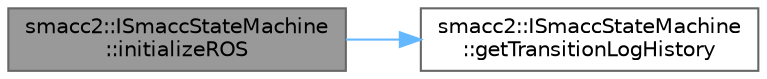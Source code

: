 digraph "smacc2::ISmaccStateMachine::initializeROS"
{
 // LATEX_PDF_SIZE
  bgcolor="transparent";
  edge [fontname=Helvetica,fontsize=10,labelfontname=Helvetica,labelfontsize=10];
  node [fontname=Helvetica,fontsize=10,shape=box,height=0.2,width=0.4];
  rankdir="LR";
  Node1 [label="smacc2::ISmaccStateMachine\l::initializeROS",height=0.2,width=0.4,color="gray40", fillcolor="grey60", style="filled", fontcolor="black",tooltip=" "];
  Node1 -> Node2 [color="steelblue1",style="solid"];
  Node2 [label="smacc2::ISmaccStateMachine\l::getTransitionLogHistory",height=0.2,width=0.4,color="grey40", fillcolor="white", style="filled",URL="$classsmacc2_1_1ISmaccStateMachine.html#af8e9186bd647fbd9c4fdf5679c00b08e",tooltip=" "];
}
